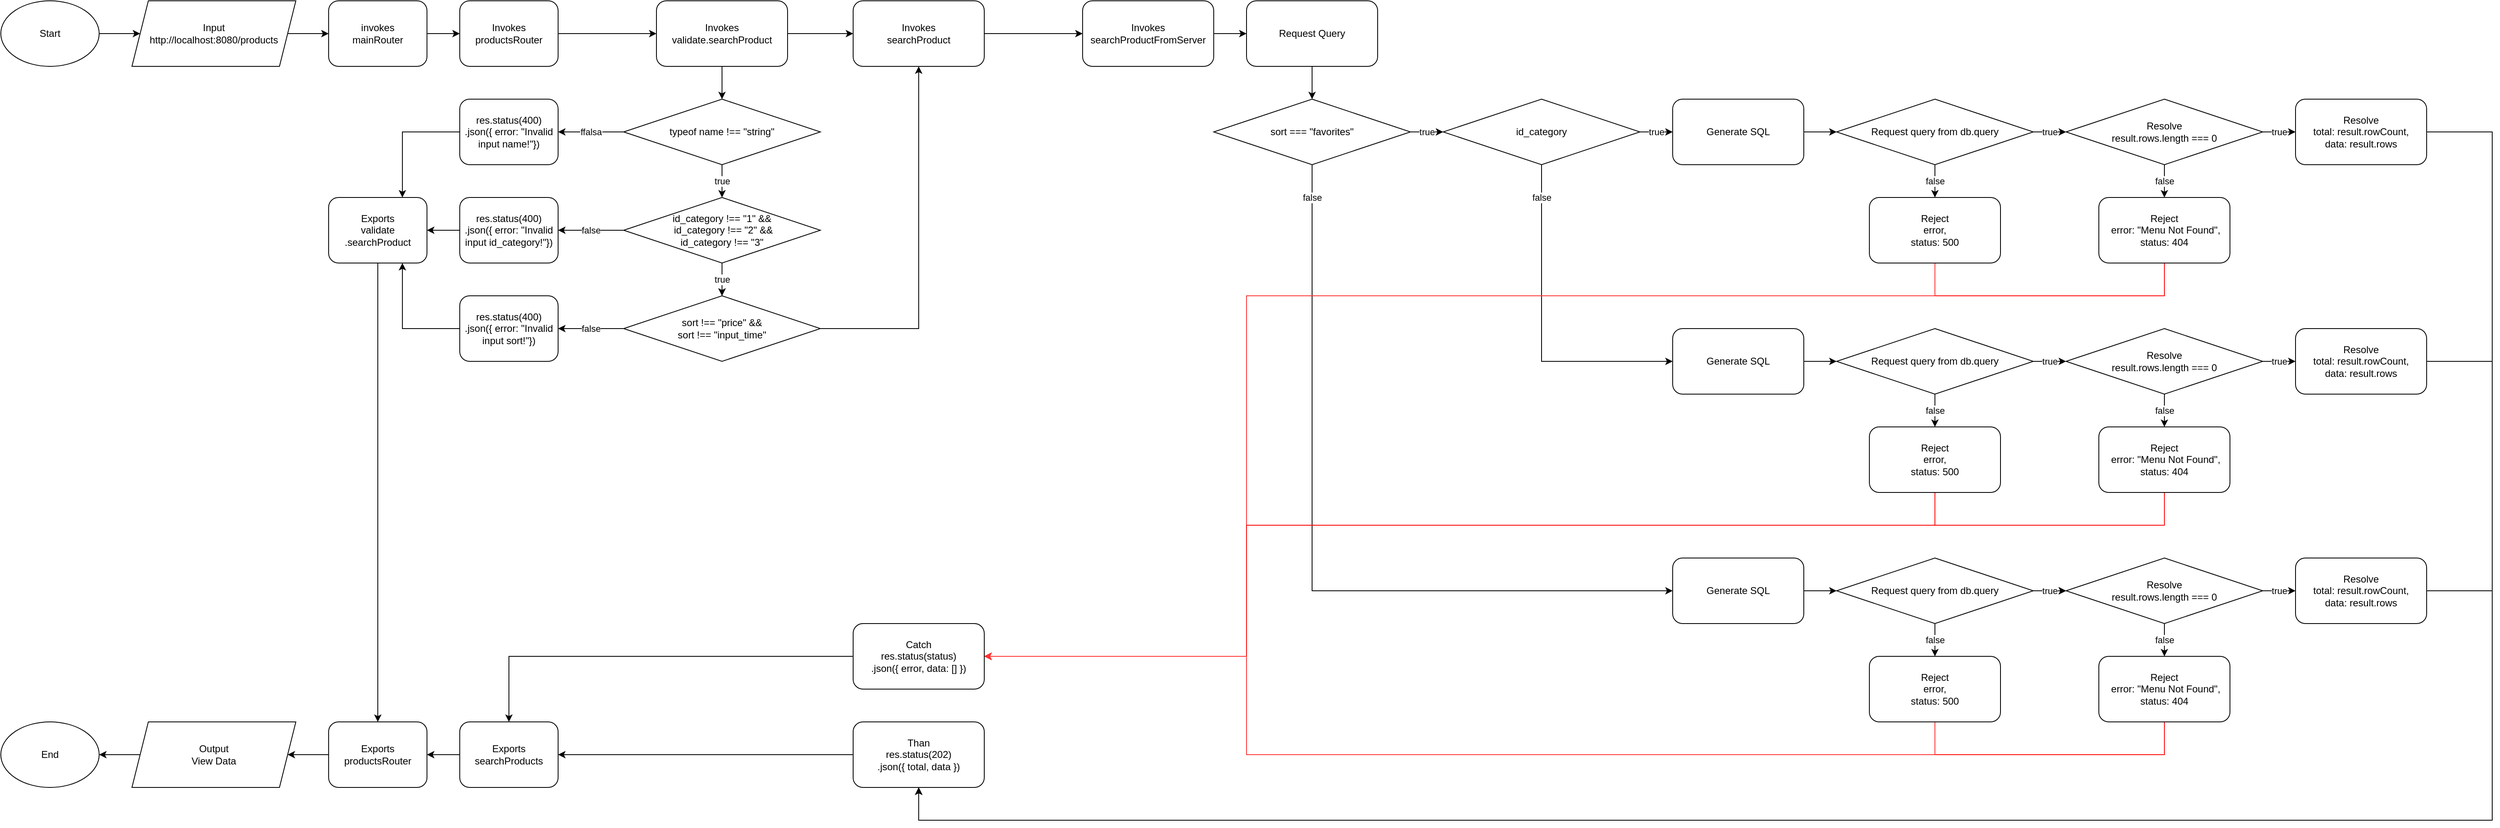 <mxfile version="17.4.5" type="device"><diagram id="uiKePNYdW04oS3VrJbI_" name="Page-1"><mxGraphModel dx="4543" dy="1627" grid="1" gridSize="10" guides="1" tooltips="1" connect="1" arrows="1" fold="1" page="1" pageScale="1" pageWidth="850" pageHeight="1100" math="0" shadow="0"><root><mxCell id="0"/><mxCell id="1" parent="0"/><mxCell id="pQFvNN1p-EPyQyDj8xXS-71" style="edgeStyle=orthogonalEdgeStyle;rounded=0;orthogonalLoop=1;jettySize=auto;html=1;entryX=0;entryY=0.5;entryDx=0;entryDy=0;fontSize=11;" parent="1" source="pQFvNN1p-EPyQyDj8xXS-1" target="pQFvNN1p-EPyQyDj8xXS-3" edge="1"><mxGeometry relative="1" as="geometry"/></mxCell><mxCell id="pQFvNN1p-EPyQyDj8xXS-1" value="Start" style="ellipse;whiteSpace=wrap;html=1;" parent="1" vertex="1"><mxGeometry x="-40" y="400" width="120" height="80" as="geometry"/></mxCell><mxCell id="pQFvNN1p-EPyQyDj8xXS-73" style="edgeStyle=orthogonalEdgeStyle;rounded=0;orthogonalLoop=1;jettySize=auto;html=1;entryX=0;entryY=0.5;entryDx=0;entryDy=0;fontSize=11;" parent="1" source="pQFvNN1p-EPyQyDj8xXS-3" target="pQFvNN1p-EPyQyDj8xXS-4" edge="1"><mxGeometry relative="1" as="geometry"/></mxCell><mxCell id="pQFvNN1p-EPyQyDj8xXS-3" value="Input&lt;br&gt;http://localhost:8080/products" style="shape=parallelogram;perimeter=parallelogramPerimeter;whiteSpace=wrap;html=1;fixedSize=1;" parent="1" vertex="1"><mxGeometry x="120" y="400" width="200" height="80" as="geometry"/></mxCell><mxCell id="pQFvNN1p-EPyQyDj8xXS-74" style="edgeStyle=orthogonalEdgeStyle;rounded=0;orthogonalLoop=1;jettySize=auto;html=1;entryX=0;entryY=0.5;entryDx=0;entryDy=0;fontSize=11;" parent="1" source="pQFvNN1p-EPyQyDj8xXS-4" target="pQFvNN1p-EPyQyDj8xXS-5" edge="1"><mxGeometry relative="1" as="geometry"/></mxCell><mxCell id="pQFvNN1p-EPyQyDj8xXS-4" value="invokes&lt;br&gt;mainRouter" style="rounded=1;whiteSpace=wrap;html=1;" parent="1" vertex="1"><mxGeometry x="360" y="400" width="120" height="80" as="geometry"/></mxCell><mxCell id="pQFvNN1p-EPyQyDj8xXS-75" style="edgeStyle=orthogonalEdgeStyle;rounded=0;orthogonalLoop=1;jettySize=auto;html=1;entryX=0;entryY=0.5;entryDx=0;entryDy=0;fontSize=11;" parent="1" source="pQFvNN1p-EPyQyDj8xXS-5" target="pQFvNN1p-EPyQyDj8xXS-6" edge="1"><mxGeometry relative="1" as="geometry"/></mxCell><mxCell id="pQFvNN1p-EPyQyDj8xXS-5" value="Invokes&lt;br&gt;productsRouter" style="rounded=1;whiteSpace=wrap;html=1;" parent="1" vertex="1"><mxGeometry x="520" y="400" width="120" height="80" as="geometry"/></mxCell><mxCell id="pQFvNN1p-EPyQyDj8xXS-76" style="edgeStyle=orthogonalEdgeStyle;rounded=0;orthogonalLoop=1;jettySize=auto;html=1;entryX=0.5;entryY=0;entryDx=0;entryDy=0;fontSize=11;" parent="1" source="pQFvNN1p-EPyQyDj8xXS-6" target="pQFvNN1p-EPyQyDj8xXS-9" edge="1"><mxGeometry relative="1" as="geometry"/></mxCell><mxCell id="pQFvNN1p-EPyQyDj8xXS-80" style="edgeStyle=orthogonalEdgeStyle;rounded=0;orthogonalLoop=1;jettySize=auto;html=1;entryX=0;entryY=0.5;entryDx=0;entryDy=0;fontSize=11;" parent="1" source="pQFvNN1p-EPyQyDj8xXS-6" target="pQFvNN1p-EPyQyDj8xXS-12" edge="1"><mxGeometry relative="1" as="geometry"/></mxCell><mxCell id="pQFvNN1p-EPyQyDj8xXS-6" value="Invokes&lt;br&gt;validate.searchProduct" style="rounded=1;whiteSpace=wrap;html=1;" parent="1" vertex="1"><mxGeometry x="760" y="400" width="160" height="80" as="geometry"/></mxCell><mxCell id="pQFvNN1p-EPyQyDj8xXS-77" value="true" style="edgeStyle=orthogonalEdgeStyle;rounded=0;orthogonalLoop=1;jettySize=auto;html=1;entryX=0.5;entryY=0;entryDx=0;entryDy=0;fontSize=11;" parent="1" source="pQFvNN1p-EPyQyDj8xXS-9" target="pQFvNN1p-EPyQyDj8xXS-10" edge="1"><mxGeometry relative="1" as="geometry"/></mxCell><mxCell id="pQFvNN1p-EPyQyDj8xXS-86" value="ffalsa" style="edgeStyle=orthogonalEdgeStyle;rounded=0;orthogonalLoop=1;jettySize=auto;html=1;entryX=1;entryY=0.5;entryDx=0;entryDy=0;fontSize=11;" parent="1" source="pQFvNN1p-EPyQyDj8xXS-9" target="pQFvNN1p-EPyQyDj8xXS-83" edge="1"><mxGeometry relative="1" as="geometry"/></mxCell><mxCell id="pQFvNN1p-EPyQyDj8xXS-9" value="typeof name !== &quot;string&quot;" style="rhombus;whiteSpace=wrap;html=1;" parent="1" vertex="1"><mxGeometry x="720" y="520" width="240" height="80" as="geometry"/></mxCell><mxCell id="pQFvNN1p-EPyQyDj8xXS-78" style="edgeStyle=orthogonalEdgeStyle;rounded=0;orthogonalLoop=1;jettySize=auto;html=1;entryX=0.5;entryY=0;entryDx=0;entryDy=0;fontSize=11;" parent="1" source="pQFvNN1p-EPyQyDj8xXS-10" target="pQFvNN1p-EPyQyDj8xXS-11" edge="1"><mxGeometry relative="1" as="geometry"/></mxCell><mxCell id="pQFvNN1p-EPyQyDj8xXS-87" value="false" style="edgeStyle=orthogonalEdgeStyle;rounded=0;orthogonalLoop=1;jettySize=auto;html=1;entryX=1;entryY=0.5;entryDx=0;entryDy=0;fontSize=11;" parent="1" source="pQFvNN1p-EPyQyDj8xXS-10" target="pQFvNN1p-EPyQyDj8xXS-84" edge="1"><mxGeometry relative="1" as="geometry"/></mxCell><mxCell id="AKV9ZrVgSxKGofb_QvPb-1" value="true" style="edgeStyle=orthogonalEdgeStyle;rounded=0;orthogonalLoop=1;jettySize=auto;html=1;" edge="1" parent="1" source="pQFvNN1p-EPyQyDj8xXS-10" target="pQFvNN1p-EPyQyDj8xXS-11"><mxGeometry relative="1" as="geometry"/></mxCell><mxCell id="pQFvNN1p-EPyQyDj8xXS-10" value="id_category !== &quot;1&quot; &amp;amp;&amp;amp;&lt;br&gt;&amp;nbsp;id_category !== &quot;2&quot; &amp;amp;&amp;amp;&lt;br&gt;id_category !== &quot;3&quot;" style="rhombus;whiteSpace=wrap;html=1;" parent="1" vertex="1"><mxGeometry x="720" y="640" width="240" height="80" as="geometry"/></mxCell><mxCell id="pQFvNN1p-EPyQyDj8xXS-79" style="edgeStyle=orthogonalEdgeStyle;rounded=0;orthogonalLoop=1;jettySize=auto;html=1;entryX=0.5;entryY=1;entryDx=0;entryDy=0;fontSize=11;" parent="1" source="pQFvNN1p-EPyQyDj8xXS-11" target="pQFvNN1p-EPyQyDj8xXS-12" edge="1"><mxGeometry relative="1" as="geometry"/></mxCell><mxCell id="pQFvNN1p-EPyQyDj8xXS-88" value="false" style="edgeStyle=orthogonalEdgeStyle;rounded=0;orthogonalLoop=1;jettySize=auto;html=1;entryX=1;entryY=0.5;entryDx=0;entryDy=0;fontSize=11;" parent="1" source="pQFvNN1p-EPyQyDj8xXS-11" target="pQFvNN1p-EPyQyDj8xXS-85" edge="1"><mxGeometry relative="1" as="geometry"/></mxCell><mxCell id="pQFvNN1p-EPyQyDj8xXS-11" value="sort !== &quot;price&quot; &amp;amp;&amp;amp;&lt;br&gt;sort !== &quot;input_time&quot;" style="rhombus;whiteSpace=wrap;html=1;" parent="1" vertex="1"><mxGeometry x="720" y="760" width="240" height="80" as="geometry"/></mxCell><mxCell id="pQFvNN1p-EPyQyDj8xXS-81" style="edgeStyle=orthogonalEdgeStyle;rounded=0;orthogonalLoop=1;jettySize=auto;html=1;entryX=0;entryY=0.5;entryDx=0;entryDy=0;fontSize=11;" parent="1" source="pQFvNN1p-EPyQyDj8xXS-12" target="pQFvNN1p-EPyQyDj8xXS-13" edge="1"><mxGeometry relative="1" as="geometry"/></mxCell><mxCell id="pQFvNN1p-EPyQyDj8xXS-12" value="Invokes&lt;br&gt;searchProduct" style="rounded=1;whiteSpace=wrap;html=1;" parent="1" vertex="1"><mxGeometry x="1000" y="400" width="160" height="80" as="geometry"/></mxCell><mxCell id="pQFvNN1p-EPyQyDj8xXS-82" style="edgeStyle=orthogonalEdgeStyle;rounded=0;orthogonalLoop=1;jettySize=auto;html=1;entryX=0;entryY=0.5;entryDx=0;entryDy=0;fontSize=11;" parent="1" source="pQFvNN1p-EPyQyDj8xXS-13" target="pQFvNN1p-EPyQyDj8xXS-14" edge="1"><mxGeometry relative="1" as="geometry"/></mxCell><mxCell id="pQFvNN1p-EPyQyDj8xXS-13" value="Invokes&lt;br&gt;searchProductFromServer" style="rounded=1;whiteSpace=wrap;html=1;" parent="1" vertex="1"><mxGeometry x="1280" y="400" width="160" height="80" as="geometry"/></mxCell><mxCell id="pQFvNN1p-EPyQyDj8xXS-33" style="edgeStyle=orthogonalEdgeStyle;rounded=0;orthogonalLoop=1;jettySize=auto;html=1;entryX=0.5;entryY=0;entryDx=0;entryDy=0;fontSize=11;" parent="1" source="pQFvNN1p-EPyQyDj8xXS-14" target="pQFvNN1p-EPyQyDj8xXS-17" edge="1"><mxGeometry relative="1" as="geometry"/></mxCell><mxCell id="pQFvNN1p-EPyQyDj8xXS-14" value="Request Query" style="rounded=1;whiteSpace=wrap;html=1;" parent="1" vertex="1"><mxGeometry x="1480" y="400" width="160" height="80" as="geometry"/></mxCell><mxCell id="pQFvNN1p-EPyQyDj8xXS-35" value="true" style="edgeStyle=orthogonalEdgeStyle;rounded=0;orthogonalLoop=1;jettySize=auto;html=1;fontSize=11;" parent="1" source="pQFvNN1p-EPyQyDj8xXS-17" target="pQFvNN1p-EPyQyDj8xXS-18" edge="1"><mxGeometry relative="1" as="geometry"/></mxCell><mxCell id="pQFvNN1p-EPyQyDj8xXS-60" value="false" style="edgeStyle=orthogonalEdgeStyle;rounded=0;orthogonalLoop=1;jettySize=auto;html=1;fontSize=11;" parent="1" source="pQFvNN1p-EPyQyDj8xXS-17" target="pQFvNN1p-EPyQyDj8xXS-50" edge="1"><mxGeometry x="-0.917" relative="1" as="geometry"><Array as="points"><mxPoint x="1560" y="1120"/></Array><mxPoint as="offset"/></mxGeometry></mxCell><mxCell id="pQFvNN1p-EPyQyDj8xXS-17" value="sort === &quot;favorites&quot;" style="rhombus;whiteSpace=wrap;html=1;" parent="1" vertex="1"><mxGeometry x="1440" y="520" width="240" height="80" as="geometry"/></mxCell><mxCell id="pQFvNN1p-EPyQyDj8xXS-34" value="true" style="edgeStyle=orthogonalEdgeStyle;rounded=0;orthogonalLoop=1;jettySize=auto;html=1;entryX=0;entryY=0.5;entryDx=0;entryDy=0;fontSize=11;" parent="1" source="pQFvNN1p-EPyQyDj8xXS-18" target="pQFvNN1p-EPyQyDj8xXS-19" edge="1"><mxGeometry relative="1" as="geometry"/></mxCell><mxCell id="pQFvNN1p-EPyQyDj8xXS-48" value="false" style="edgeStyle=orthogonalEdgeStyle;rounded=0;orthogonalLoop=1;jettySize=auto;html=1;entryX=0;entryY=0.5;entryDx=0;entryDy=0;fontSize=11;" parent="1" source="pQFvNN1p-EPyQyDj8xXS-18" target="pQFvNN1p-EPyQyDj8xXS-38" edge="1"><mxGeometry x="-0.8" relative="1" as="geometry"><Array as="points"><mxPoint x="1840" y="840"/></Array><mxPoint as="offset"/></mxGeometry></mxCell><mxCell id="pQFvNN1p-EPyQyDj8xXS-18" value="id_category" style="rhombus;whiteSpace=wrap;html=1;" parent="1" vertex="1"><mxGeometry x="1720" y="520" width="240" height="80" as="geometry"/></mxCell><mxCell id="pQFvNN1p-EPyQyDj8xXS-30" style="edgeStyle=orthogonalEdgeStyle;rounded=0;orthogonalLoop=1;jettySize=auto;html=1;fontSize=11;entryX=0;entryY=0.5;entryDx=0;entryDy=0;" parent="1" source="pQFvNN1p-EPyQyDj8xXS-19" target="pQFvNN1p-EPyQyDj8xXS-20" edge="1"><mxGeometry relative="1" as="geometry"/></mxCell><mxCell id="pQFvNN1p-EPyQyDj8xXS-19" value="Generate SQL" style="rounded=1;whiteSpace=wrap;html=1;" parent="1" vertex="1"><mxGeometry x="2000" y="520" width="160" height="80" as="geometry"/></mxCell><mxCell id="pQFvNN1p-EPyQyDj8xXS-28" value="true" style="edgeStyle=orthogonalEdgeStyle;rounded=0;orthogonalLoop=1;jettySize=auto;html=1;entryX=0;entryY=0.5;entryDx=0;entryDy=0;fontSize=11;" parent="1" source="pQFvNN1p-EPyQyDj8xXS-20" target="pQFvNN1p-EPyQyDj8xXS-22" edge="1"><mxGeometry relative="1" as="geometry"/></mxCell><mxCell id="pQFvNN1p-EPyQyDj8xXS-29" value="false" style="edgeStyle=orthogonalEdgeStyle;rounded=0;orthogonalLoop=1;jettySize=auto;html=1;entryX=0.5;entryY=0;entryDx=0;entryDy=0;fontSize=11;" parent="1" source="pQFvNN1p-EPyQyDj8xXS-20" target="pQFvNN1p-EPyQyDj8xXS-25" edge="1"><mxGeometry relative="1" as="geometry"/></mxCell><mxCell id="pQFvNN1p-EPyQyDj8xXS-20" value="Request query from db.query" style="rhombus;whiteSpace=wrap;html=1;" parent="1" vertex="1"><mxGeometry x="2200" y="520" width="240" height="80" as="geometry"/></mxCell><mxCell id="pQFvNN1p-EPyQyDj8xXS-26" value="true" style="edgeStyle=orthogonalEdgeStyle;rounded=0;orthogonalLoop=1;jettySize=auto;html=1;entryX=0;entryY=0.5;entryDx=0;entryDy=0;fontSize=11;" parent="1" source="pQFvNN1p-EPyQyDj8xXS-22" target="pQFvNN1p-EPyQyDj8xXS-24" edge="1"><mxGeometry relative="1" as="geometry"/></mxCell><mxCell id="pQFvNN1p-EPyQyDj8xXS-27" value="false" style="edgeStyle=orthogonalEdgeStyle;rounded=0;orthogonalLoop=1;jettySize=auto;html=1;entryX=0.5;entryY=0;entryDx=0;entryDy=0;fontSize=11;" parent="1" source="pQFvNN1p-EPyQyDj8xXS-22" target="pQFvNN1p-EPyQyDj8xXS-23" edge="1"><mxGeometry relative="1" as="geometry"/></mxCell><mxCell id="pQFvNN1p-EPyQyDj8xXS-22" value="Resolve&lt;br&gt;result.rows.length === 0" style="rhombus;whiteSpace=wrap;html=1;" parent="1" vertex="1"><mxGeometry x="2480" y="520" width="240" height="80" as="geometry"/></mxCell><mxCell id="pQFvNN1p-EPyQyDj8xXS-107" style="edgeStyle=orthogonalEdgeStyle;rounded=0;orthogonalLoop=1;jettySize=auto;html=1;entryX=1;entryY=0.5;entryDx=0;entryDy=0;fontSize=11;strokeColor=#FF0000;" parent="1" source="pQFvNN1p-EPyQyDj8xXS-23" target="pQFvNN1p-EPyQyDj8xXS-62" edge="1"><mxGeometry relative="1" as="geometry"><Array as="points"><mxPoint x="2600" y="760"/><mxPoint x="1480" y="760"/><mxPoint x="1480" y="1200"/></Array></mxGeometry></mxCell><mxCell id="pQFvNN1p-EPyQyDj8xXS-23" value="&lt;div&gt;Reject&lt;/div&gt;&lt;div&gt;&amp;nbsp;error: &quot;Menu Not Found&quot;,&lt;/div&gt;&lt;div&gt;status: 404&lt;/div&gt;" style="rounded=1;whiteSpace=wrap;html=1;" parent="1" vertex="1"><mxGeometry x="2520" y="640" width="160" height="80" as="geometry"/></mxCell><mxCell id="pQFvNN1p-EPyQyDj8xXS-105" style="edgeStyle=orthogonalEdgeStyle;rounded=0;orthogonalLoop=1;jettySize=auto;html=1;entryX=0.5;entryY=1;entryDx=0;entryDy=0;fontSize=11;" parent="1" source="pQFvNN1p-EPyQyDj8xXS-24" target="pQFvNN1p-EPyQyDj8xXS-61" edge="1"><mxGeometry relative="1" as="geometry"><Array as="points"><mxPoint x="3000" y="560"/><mxPoint x="3000" y="1400"/><mxPoint x="1080" y="1400"/></Array></mxGeometry></mxCell><mxCell id="pQFvNN1p-EPyQyDj8xXS-24" value="&lt;div&gt;Resolve&lt;/div&gt;&lt;div&gt;total: result.rowCount,&lt;/div&gt;&lt;div&gt;data: result.rows&lt;/div&gt;" style="rounded=1;whiteSpace=wrap;html=1;" parent="1" vertex="1"><mxGeometry x="2760" y="520" width="160" height="80" as="geometry"/></mxCell><mxCell id="pQFvNN1p-EPyQyDj8xXS-106" style="edgeStyle=orthogonalEdgeStyle;rounded=0;orthogonalLoop=1;jettySize=auto;html=1;entryX=1;entryY=0.5;entryDx=0;entryDy=0;fontSize=11;fillColor=#FF0000;strokeColor=#FF3333;" parent="1" source="pQFvNN1p-EPyQyDj8xXS-25" target="pQFvNN1p-EPyQyDj8xXS-62" edge="1"><mxGeometry relative="1" as="geometry"><Array as="points"><mxPoint x="2320" y="760"/><mxPoint x="1480" y="760"/><mxPoint x="1480" y="1200"/></Array></mxGeometry></mxCell><mxCell id="pQFvNN1p-EPyQyDj8xXS-25" value="&lt;div&gt;Reject&lt;/div&gt;&lt;div&gt;&lt;span&gt;error,&lt;/span&gt;&lt;/div&gt;&lt;div&gt;&lt;span&gt;status: 500&lt;/span&gt;&lt;/div&gt;" style="rounded=1;whiteSpace=wrap;html=1;" parent="1" vertex="1"><mxGeometry x="2240" y="640" width="160" height="80" as="geometry"/></mxCell><mxCell id="pQFvNN1p-EPyQyDj8xXS-37" style="edgeStyle=orthogonalEdgeStyle;rounded=0;orthogonalLoop=1;jettySize=auto;html=1;fontSize=11;entryX=0;entryY=0.5;entryDx=0;entryDy=0;" parent="1" source="pQFvNN1p-EPyQyDj8xXS-38" target="pQFvNN1p-EPyQyDj8xXS-41" edge="1"><mxGeometry relative="1" as="geometry"/></mxCell><mxCell id="pQFvNN1p-EPyQyDj8xXS-38" value="Generate SQL" style="rounded=1;whiteSpace=wrap;html=1;" parent="1" vertex="1"><mxGeometry x="2000" y="800" width="160" height="80" as="geometry"/></mxCell><mxCell id="pQFvNN1p-EPyQyDj8xXS-39" value="true" style="edgeStyle=orthogonalEdgeStyle;rounded=0;orthogonalLoop=1;jettySize=auto;html=1;entryX=0;entryY=0.5;entryDx=0;entryDy=0;fontSize=11;" parent="1" source="pQFvNN1p-EPyQyDj8xXS-41" target="pQFvNN1p-EPyQyDj8xXS-44" edge="1"><mxGeometry relative="1" as="geometry"/></mxCell><mxCell id="pQFvNN1p-EPyQyDj8xXS-40" value="false" style="edgeStyle=orthogonalEdgeStyle;rounded=0;orthogonalLoop=1;jettySize=auto;html=1;entryX=0.5;entryY=0;entryDx=0;entryDy=0;fontSize=11;" parent="1" source="pQFvNN1p-EPyQyDj8xXS-41" target="pQFvNN1p-EPyQyDj8xXS-47" edge="1"><mxGeometry relative="1" as="geometry"/></mxCell><mxCell id="pQFvNN1p-EPyQyDj8xXS-41" value="Request query from db.query" style="rhombus;whiteSpace=wrap;html=1;" parent="1" vertex="1"><mxGeometry x="2200" y="800" width="240" height="80" as="geometry"/></mxCell><mxCell id="pQFvNN1p-EPyQyDj8xXS-42" value="true" style="edgeStyle=orthogonalEdgeStyle;rounded=0;orthogonalLoop=1;jettySize=auto;html=1;entryX=0;entryY=0.5;entryDx=0;entryDy=0;fontSize=11;" parent="1" source="pQFvNN1p-EPyQyDj8xXS-44" target="pQFvNN1p-EPyQyDj8xXS-46" edge="1"><mxGeometry relative="1" as="geometry"/></mxCell><mxCell id="pQFvNN1p-EPyQyDj8xXS-43" value="false" style="edgeStyle=orthogonalEdgeStyle;rounded=0;orthogonalLoop=1;jettySize=auto;html=1;entryX=0.5;entryY=0;entryDx=0;entryDy=0;fontSize=11;" parent="1" source="pQFvNN1p-EPyQyDj8xXS-44" target="pQFvNN1p-EPyQyDj8xXS-45" edge="1"><mxGeometry relative="1" as="geometry"/></mxCell><mxCell id="pQFvNN1p-EPyQyDj8xXS-44" value="Resolve&lt;br&gt;result.rows.length === 0" style="rhombus;whiteSpace=wrap;html=1;" parent="1" vertex="1"><mxGeometry x="2480" y="800" width="240" height="80" as="geometry"/></mxCell><mxCell id="pQFvNN1p-EPyQyDj8xXS-109" style="edgeStyle=orthogonalEdgeStyle;rounded=0;orthogonalLoop=1;jettySize=auto;html=1;entryX=1;entryY=0.5;entryDx=0;entryDy=0;fontSize=11;strokeColor=#FF0000;" parent="1" source="pQFvNN1p-EPyQyDj8xXS-45" target="pQFvNN1p-EPyQyDj8xXS-62" edge="1"><mxGeometry relative="1" as="geometry"><Array as="points"><mxPoint x="2600" y="1040"/><mxPoint x="1480" y="1040"/><mxPoint x="1480" y="1200"/></Array></mxGeometry></mxCell><mxCell id="pQFvNN1p-EPyQyDj8xXS-45" value="&lt;div&gt;Reject&lt;/div&gt;&lt;div&gt;&amp;nbsp;error: &quot;Menu Not Found&quot;,&lt;/div&gt;&lt;div&gt;status: 404&lt;/div&gt;" style="rounded=1;whiteSpace=wrap;html=1;" parent="1" vertex="1"><mxGeometry x="2520" y="920" width="160" height="80" as="geometry"/></mxCell><mxCell id="pQFvNN1p-EPyQyDj8xXS-104" style="edgeStyle=orthogonalEdgeStyle;rounded=0;orthogonalLoop=1;jettySize=auto;html=1;entryX=0.5;entryY=1;entryDx=0;entryDy=0;fontSize=11;" parent="1" source="pQFvNN1p-EPyQyDj8xXS-46" target="pQFvNN1p-EPyQyDj8xXS-61" edge="1"><mxGeometry relative="1" as="geometry"><Array as="points"><mxPoint x="3000" y="840"/><mxPoint x="3000" y="1400"/><mxPoint x="1080" y="1400"/></Array></mxGeometry></mxCell><mxCell id="pQFvNN1p-EPyQyDj8xXS-46" value="&lt;div&gt;Resolve&lt;/div&gt;&lt;div&gt;total: result.rowCount,&lt;/div&gt;&lt;div&gt;data: result.rows&lt;/div&gt;" style="rounded=1;whiteSpace=wrap;html=1;" parent="1" vertex="1"><mxGeometry x="2760" y="800" width="160" height="80" as="geometry"/></mxCell><mxCell id="pQFvNN1p-EPyQyDj8xXS-108" style="edgeStyle=orthogonalEdgeStyle;rounded=0;orthogonalLoop=1;jettySize=auto;html=1;entryX=1;entryY=0.5;entryDx=0;entryDy=0;fontSize=11;strokeColor=#FF0000;" parent="1" source="pQFvNN1p-EPyQyDj8xXS-47" target="pQFvNN1p-EPyQyDj8xXS-62" edge="1"><mxGeometry relative="1" as="geometry"><Array as="points"><mxPoint x="2320" y="1040"/><mxPoint x="1480" y="1040"/><mxPoint x="1480" y="1200"/></Array></mxGeometry></mxCell><mxCell id="pQFvNN1p-EPyQyDj8xXS-47" value="&lt;div&gt;Reject&lt;/div&gt;&lt;div&gt;&lt;span&gt;error,&lt;/span&gt;&lt;/div&gt;&lt;div&gt;&lt;span&gt;status: 500&lt;/span&gt;&lt;/div&gt;" style="rounded=1;whiteSpace=wrap;html=1;" parent="1" vertex="1"><mxGeometry x="2240" y="920" width="160" height="80" as="geometry"/></mxCell><mxCell id="pQFvNN1p-EPyQyDj8xXS-49" style="edgeStyle=orthogonalEdgeStyle;rounded=0;orthogonalLoop=1;jettySize=auto;html=1;fontSize=11;entryX=0;entryY=0.5;entryDx=0;entryDy=0;" parent="1" source="pQFvNN1p-EPyQyDj8xXS-50" target="pQFvNN1p-EPyQyDj8xXS-53" edge="1"><mxGeometry relative="1" as="geometry"/></mxCell><mxCell id="pQFvNN1p-EPyQyDj8xXS-50" value="Generate SQL" style="rounded=1;whiteSpace=wrap;html=1;" parent="1" vertex="1"><mxGeometry x="2000" y="1080" width="160" height="80" as="geometry"/></mxCell><mxCell id="pQFvNN1p-EPyQyDj8xXS-51" style="edgeStyle=orthogonalEdgeStyle;rounded=0;orthogonalLoop=1;jettySize=auto;html=1;entryX=0;entryY=0.5;entryDx=0;entryDy=0;fontSize=11;" parent="1" source="pQFvNN1p-EPyQyDj8xXS-53" target="pQFvNN1p-EPyQyDj8xXS-56" edge="1"><mxGeometry relative="1" as="geometry"/></mxCell><mxCell id="pQFvNN1p-EPyQyDj8xXS-52" value="false" style="edgeStyle=orthogonalEdgeStyle;rounded=0;orthogonalLoop=1;jettySize=auto;html=1;entryX=0.5;entryY=0;entryDx=0;entryDy=0;fontSize=11;" parent="1" source="pQFvNN1p-EPyQyDj8xXS-53" target="pQFvNN1p-EPyQyDj8xXS-59" edge="1"><mxGeometry relative="1" as="geometry"/></mxCell><mxCell id="AKV9ZrVgSxKGofb_QvPb-2" value="true" style="edgeStyle=orthogonalEdgeStyle;rounded=0;orthogonalLoop=1;jettySize=auto;html=1;" edge="1" parent="1" source="pQFvNN1p-EPyQyDj8xXS-53" target="pQFvNN1p-EPyQyDj8xXS-56"><mxGeometry relative="1" as="geometry"/></mxCell><mxCell id="pQFvNN1p-EPyQyDj8xXS-53" value="Request query from db.query" style="rhombus;whiteSpace=wrap;html=1;" parent="1" vertex="1"><mxGeometry x="2200" y="1080" width="240" height="80" as="geometry"/></mxCell><mxCell id="pQFvNN1p-EPyQyDj8xXS-54" value="true" style="edgeStyle=orthogonalEdgeStyle;rounded=0;orthogonalLoop=1;jettySize=auto;html=1;entryX=0;entryY=0.5;entryDx=0;entryDy=0;fontSize=11;" parent="1" source="pQFvNN1p-EPyQyDj8xXS-56" target="pQFvNN1p-EPyQyDj8xXS-58" edge="1"><mxGeometry relative="1" as="geometry"/></mxCell><mxCell id="pQFvNN1p-EPyQyDj8xXS-55" value="false" style="edgeStyle=orthogonalEdgeStyle;rounded=0;orthogonalLoop=1;jettySize=auto;html=1;entryX=0.5;entryY=0;entryDx=0;entryDy=0;fontSize=11;" parent="1" source="pQFvNN1p-EPyQyDj8xXS-56" target="pQFvNN1p-EPyQyDj8xXS-57" edge="1"><mxGeometry relative="1" as="geometry"/></mxCell><mxCell id="pQFvNN1p-EPyQyDj8xXS-56" value="Resolve&lt;br&gt;result.rows.length === 0" style="rhombus;whiteSpace=wrap;html=1;" parent="1" vertex="1"><mxGeometry x="2480" y="1080" width="240" height="80" as="geometry"/></mxCell><mxCell id="pQFvNN1p-EPyQyDj8xXS-102" style="edgeStyle=orthogonalEdgeStyle;rounded=0;orthogonalLoop=1;jettySize=auto;html=1;entryX=1;entryY=0.5;entryDx=0;entryDy=0;fontSize=11;strokeColor=#FF0000;" parent="1" source="pQFvNN1p-EPyQyDj8xXS-57" target="pQFvNN1p-EPyQyDj8xXS-62" edge="1"><mxGeometry relative="1" as="geometry"><Array as="points"><mxPoint x="2600" y="1320"/><mxPoint x="1480" y="1320"/><mxPoint x="1480" y="1200"/></Array></mxGeometry></mxCell><mxCell id="pQFvNN1p-EPyQyDj8xXS-57" value="&lt;div&gt;Reject&lt;/div&gt;&lt;div&gt;&amp;nbsp;error: &quot;Menu Not Found&quot;,&lt;/div&gt;&lt;div&gt;status: 404&lt;/div&gt;" style="rounded=1;whiteSpace=wrap;html=1;" parent="1" vertex="1"><mxGeometry x="2520" y="1200" width="160" height="80" as="geometry"/></mxCell><mxCell id="pQFvNN1p-EPyQyDj8xXS-103" style="edgeStyle=orthogonalEdgeStyle;rounded=0;orthogonalLoop=1;jettySize=auto;html=1;entryX=0.5;entryY=1;entryDx=0;entryDy=0;fontSize=11;" parent="1" source="pQFvNN1p-EPyQyDj8xXS-58" target="pQFvNN1p-EPyQyDj8xXS-61" edge="1"><mxGeometry relative="1" as="geometry"><Array as="points"><mxPoint x="3000" y="1120"/><mxPoint x="3000" y="1400"/><mxPoint x="1080" y="1400"/></Array></mxGeometry></mxCell><mxCell id="pQFvNN1p-EPyQyDj8xXS-58" value="&lt;div&gt;Resolve&lt;/div&gt;&lt;div&gt;total: result.rowCount,&lt;/div&gt;&lt;div&gt;data: result.rows&lt;/div&gt;" style="rounded=1;whiteSpace=wrap;html=1;" parent="1" vertex="1"><mxGeometry x="2760" y="1080" width="160" height="80" as="geometry"/></mxCell><mxCell id="pQFvNN1p-EPyQyDj8xXS-100" style="edgeStyle=orthogonalEdgeStyle;rounded=0;orthogonalLoop=1;jettySize=auto;html=1;entryX=1;entryY=0.5;entryDx=0;entryDy=0;fontSize=11;exitX=0.5;exitY=1;exitDx=0;exitDy=0;strokeColor=#FF3333;" parent="1" source="pQFvNN1p-EPyQyDj8xXS-59" target="pQFvNN1p-EPyQyDj8xXS-62" edge="1"><mxGeometry relative="1" as="geometry"><Array as="points"><mxPoint x="2320" y="1320"/><mxPoint x="1480" y="1320"/><mxPoint x="1480" y="1200"/></Array></mxGeometry></mxCell><mxCell id="pQFvNN1p-EPyQyDj8xXS-59" value="&lt;div&gt;Reject&lt;/div&gt;&lt;div&gt;&lt;span&gt;error,&lt;/span&gt;&lt;/div&gt;&lt;div&gt;&lt;span&gt;status: 500&lt;/span&gt;&lt;/div&gt;" style="rounded=1;whiteSpace=wrap;html=1;" parent="1" vertex="1"><mxGeometry x="2240" y="1200" width="160" height="80" as="geometry"/></mxCell><mxCell id="pQFvNN1p-EPyQyDj8xXS-99" style="edgeStyle=orthogonalEdgeStyle;rounded=0;orthogonalLoop=1;jettySize=auto;html=1;entryX=1;entryY=0.5;entryDx=0;entryDy=0;fontSize=11;" parent="1" source="pQFvNN1p-EPyQyDj8xXS-61" target="pQFvNN1p-EPyQyDj8xXS-65" edge="1"><mxGeometry relative="1" as="geometry"/></mxCell><mxCell id="pQFvNN1p-EPyQyDj8xXS-61" value="&lt;div&gt;Than&lt;/div&gt;&lt;div&gt;res.status(202)&lt;/div&gt;&lt;div&gt;.json({&amp;nbsp;total,&amp;nbsp;data })&lt;/div&gt;" style="rounded=1;whiteSpace=wrap;html=1;" parent="1" vertex="1"><mxGeometry x="1000" y="1280" width="160" height="80" as="geometry"/></mxCell><mxCell id="pQFvNN1p-EPyQyDj8xXS-98" style="edgeStyle=orthogonalEdgeStyle;rounded=0;orthogonalLoop=1;jettySize=auto;html=1;entryX=0.5;entryY=0;entryDx=0;entryDy=0;fontSize=11;" parent="1" source="pQFvNN1p-EPyQyDj8xXS-62" target="pQFvNN1p-EPyQyDj8xXS-65" edge="1"><mxGeometry relative="1" as="geometry"/></mxCell><mxCell id="pQFvNN1p-EPyQyDj8xXS-62" value="&lt;div&gt;Catch&lt;/div&gt;&lt;div&gt;res.status(status)&lt;/div&gt;&lt;div&gt;&lt;span&gt;.json({&amp;nbsp;&lt;/span&gt;&lt;span&gt;error,&amp;nbsp;&lt;/span&gt;&lt;span&gt;data: []&amp;nbsp;&lt;/span&gt;&lt;span&gt;})&lt;/span&gt;&lt;/div&gt;" style="rounded=1;whiteSpace=wrap;html=1;" parent="1" vertex="1"><mxGeometry x="1000" y="1160" width="160" height="80" as="geometry"/></mxCell><mxCell id="pQFvNN1p-EPyQyDj8xXS-63" style="edgeStyle=orthogonalEdgeStyle;rounded=0;orthogonalLoop=1;jettySize=auto;html=1;exitX=0.5;exitY=1;exitDx=0;exitDy=0;fontSize=11;" parent="1" source="pQFvNN1p-EPyQyDj8xXS-62" target="pQFvNN1p-EPyQyDj8xXS-62" edge="1"><mxGeometry relative="1" as="geometry"/></mxCell><mxCell id="pQFvNN1p-EPyQyDj8xXS-95" style="edgeStyle=orthogonalEdgeStyle;rounded=0;orthogonalLoop=1;jettySize=auto;html=1;entryX=1;entryY=0.5;entryDx=0;entryDy=0;fontSize=11;" parent="1" source="pQFvNN1p-EPyQyDj8xXS-65" target="pQFvNN1p-EPyQyDj8xXS-66" edge="1"><mxGeometry relative="1" as="geometry"/></mxCell><mxCell id="pQFvNN1p-EPyQyDj8xXS-65" value="Exports&lt;br&gt;searchProducts" style="rounded=1;whiteSpace=wrap;html=1;" parent="1" vertex="1"><mxGeometry x="520" y="1280" width="120" height="80" as="geometry"/></mxCell><mxCell id="pQFvNN1p-EPyQyDj8xXS-96" style="edgeStyle=orthogonalEdgeStyle;rounded=0;orthogonalLoop=1;jettySize=auto;html=1;entryX=1;entryY=0.5;entryDx=0;entryDy=0;fontSize=11;" parent="1" source="pQFvNN1p-EPyQyDj8xXS-66" target="pQFvNN1p-EPyQyDj8xXS-68" edge="1"><mxGeometry relative="1" as="geometry"/></mxCell><mxCell id="pQFvNN1p-EPyQyDj8xXS-66" value="Exports&lt;br&gt;productsRouter" style="rounded=1;whiteSpace=wrap;html=1;" parent="1" vertex="1"><mxGeometry x="360" y="1280" width="120" height="80" as="geometry"/></mxCell><mxCell id="pQFvNN1p-EPyQyDj8xXS-67" value="End" style="ellipse;whiteSpace=wrap;html=1;" parent="1" vertex="1"><mxGeometry x="-40" y="1280" width="120" height="80" as="geometry"/></mxCell><mxCell id="pQFvNN1p-EPyQyDj8xXS-97" style="edgeStyle=orthogonalEdgeStyle;rounded=0;orthogonalLoop=1;jettySize=auto;html=1;entryX=1;entryY=0.5;entryDx=0;entryDy=0;fontSize=11;" parent="1" source="pQFvNN1p-EPyQyDj8xXS-68" target="pQFvNN1p-EPyQyDj8xXS-67" edge="1"><mxGeometry relative="1" as="geometry"/></mxCell><mxCell id="pQFvNN1p-EPyQyDj8xXS-68" value="Output&lt;br&gt;View Data" style="shape=parallelogram;perimeter=parallelogramPerimeter;whiteSpace=wrap;html=1;fixedSize=1;" parent="1" vertex="1"><mxGeometry x="120" y="1280" width="200" height="80" as="geometry"/></mxCell><mxCell id="pQFvNN1p-EPyQyDj8xXS-91" style="edgeStyle=orthogonalEdgeStyle;rounded=0;orthogonalLoop=1;jettySize=auto;html=1;entryX=0.75;entryY=0;entryDx=0;entryDy=0;fontSize=11;" parent="1" source="pQFvNN1p-EPyQyDj8xXS-83" target="pQFvNN1p-EPyQyDj8xXS-89" edge="1"><mxGeometry relative="1" as="geometry"><Array as="points"><mxPoint x="450" y="560"/></Array></mxGeometry></mxCell><mxCell id="pQFvNN1p-EPyQyDj8xXS-83" value="&lt;div&gt;res.status(400)&lt;/div&gt;&lt;div&gt;.json({&amp;nbsp;&lt;span&gt;error: &quot;Invalid input name!&quot;})&lt;/span&gt;&lt;/div&gt;" style="rounded=1;whiteSpace=wrap;html=1;" parent="1" vertex="1"><mxGeometry x="520" y="520" width="120" height="80" as="geometry"/></mxCell><mxCell id="pQFvNN1p-EPyQyDj8xXS-92" style="edgeStyle=orthogonalEdgeStyle;rounded=0;orthogonalLoop=1;jettySize=auto;html=1;entryX=1;entryY=0.5;entryDx=0;entryDy=0;fontSize=11;" parent="1" source="pQFvNN1p-EPyQyDj8xXS-84" target="pQFvNN1p-EPyQyDj8xXS-89" edge="1"><mxGeometry relative="1" as="geometry"/></mxCell><mxCell id="pQFvNN1p-EPyQyDj8xXS-84" value="&lt;div&gt;res.status(400)&lt;/div&gt;&lt;div&gt;.json({&amp;nbsp;&lt;span&gt;error: &quot;Invalid input id_category!&quot;})&lt;/span&gt;&lt;/div&gt;" style="rounded=1;whiteSpace=wrap;html=1;" parent="1" vertex="1"><mxGeometry x="520" y="640" width="120" height="80" as="geometry"/></mxCell><mxCell id="pQFvNN1p-EPyQyDj8xXS-93" style="edgeStyle=orthogonalEdgeStyle;rounded=0;orthogonalLoop=1;jettySize=auto;html=1;entryX=0.75;entryY=1;entryDx=0;entryDy=0;fontSize=11;" parent="1" source="pQFvNN1p-EPyQyDj8xXS-85" target="pQFvNN1p-EPyQyDj8xXS-89" edge="1"><mxGeometry relative="1" as="geometry"/></mxCell><mxCell id="pQFvNN1p-EPyQyDj8xXS-85" value="&lt;div&gt;res.status(400)&lt;/div&gt;&lt;div&gt;.json({&amp;nbsp;&lt;span&gt;error: &quot;Invalid input sort!&quot;})&lt;/span&gt;&lt;/div&gt;" style="rounded=1;whiteSpace=wrap;html=1;" parent="1" vertex="1"><mxGeometry x="520" y="760" width="120" height="80" as="geometry"/></mxCell><mxCell id="pQFvNN1p-EPyQyDj8xXS-94" style="edgeStyle=orthogonalEdgeStyle;rounded=0;orthogonalLoop=1;jettySize=auto;html=1;entryX=0.5;entryY=0;entryDx=0;entryDy=0;fontSize=11;" parent="1" source="pQFvNN1p-EPyQyDj8xXS-89" target="pQFvNN1p-EPyQyDj8xXS-66" edge="1"><mxGeometry relative="1" as="geometry"/></mxCell><mxCell id="pQFvNN1p-EPyQyDj8xXS-89" value="Exports&lt;br&gt;validate&lt;br&gt;.searchProduct" style="rounded=1;whiteSpace=wrap;html=1;" parent="1" vertex="1"><mxGeometry x="360" y="640" width="120" height="80" as="geometry"/></mxCell></root></mxGraphModel></diagram></mxfile>